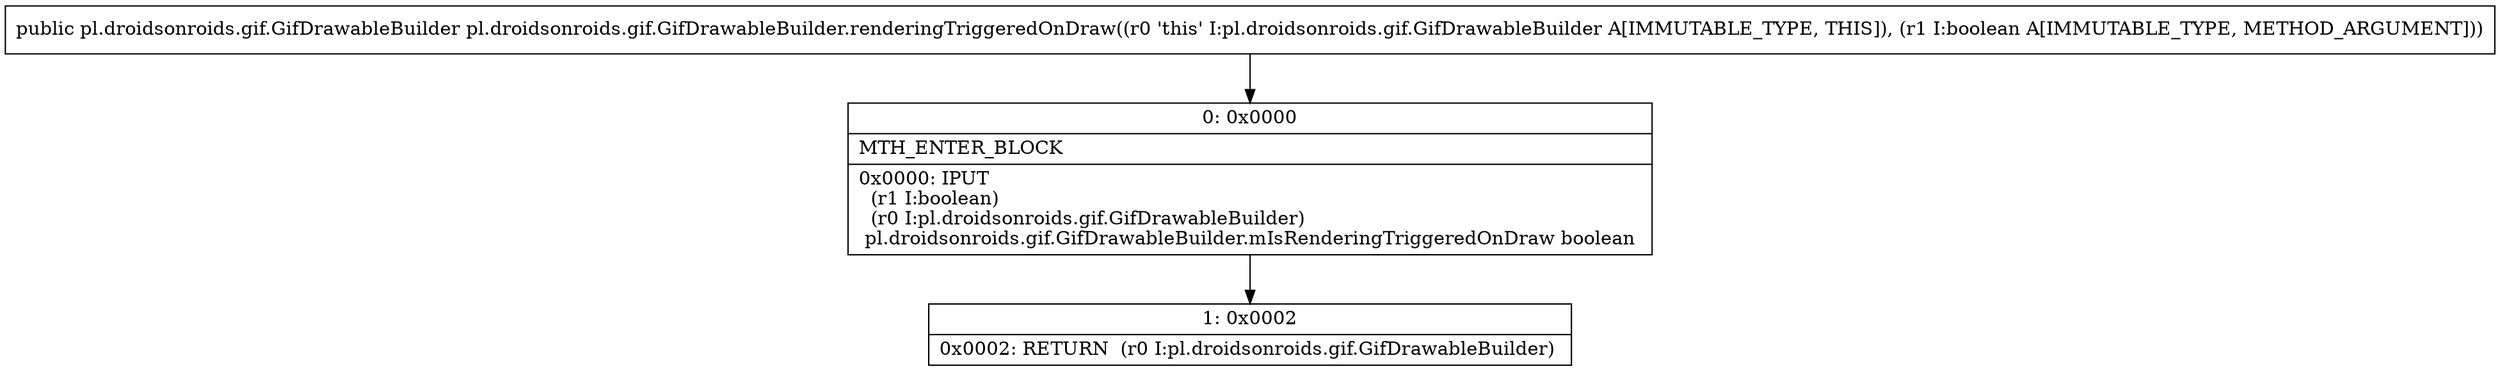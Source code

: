 digraph "CFG forpl.droidsonroids.gif.GifDrawableBuilder.renderingTriggeredOnDraw(Z)Lpl\/droidsonroids\/gif\/GifDrawableBuilder;" {
Node_0 [shape=record,label="{0\:\ 0x0000|MTH_ENTER_BLOCK\l|0x0000: IPUT  \l  (r1 I:boolean)\l  (r0 I:pl.droidsonroids.gif.GifDrawableBuilder)\l pl.droidsonroids.gif.GifDrawableBuilder.mIsRenderingTriggeredOnDraw boolean \l}"];
Node_1 [shape=record,label="{1\:\ 0x0002|0x0002: RETURN  (r0 I:pl.droidsonroids.gif.GifDrawableBuilder) \l}"];
MethodNode[shape=record,label="{public pl.droidsonroids.gif.GifDrawableBuilder pl.droidsonroids.gif.GifDrawableBuilder.renderingTriggeredOnDraw((r0 'this' I:pl.droidsonroids.gif.GifDrawableBuilder A[IMMUTABLE_TYPE, THIS]), (r1 I:boolean A[IMMUTABLE_TYPE, METHOD_ARGUMENT])) }"];
MethodNode -> Node_0;
Node_0 -> Node_1;
}


